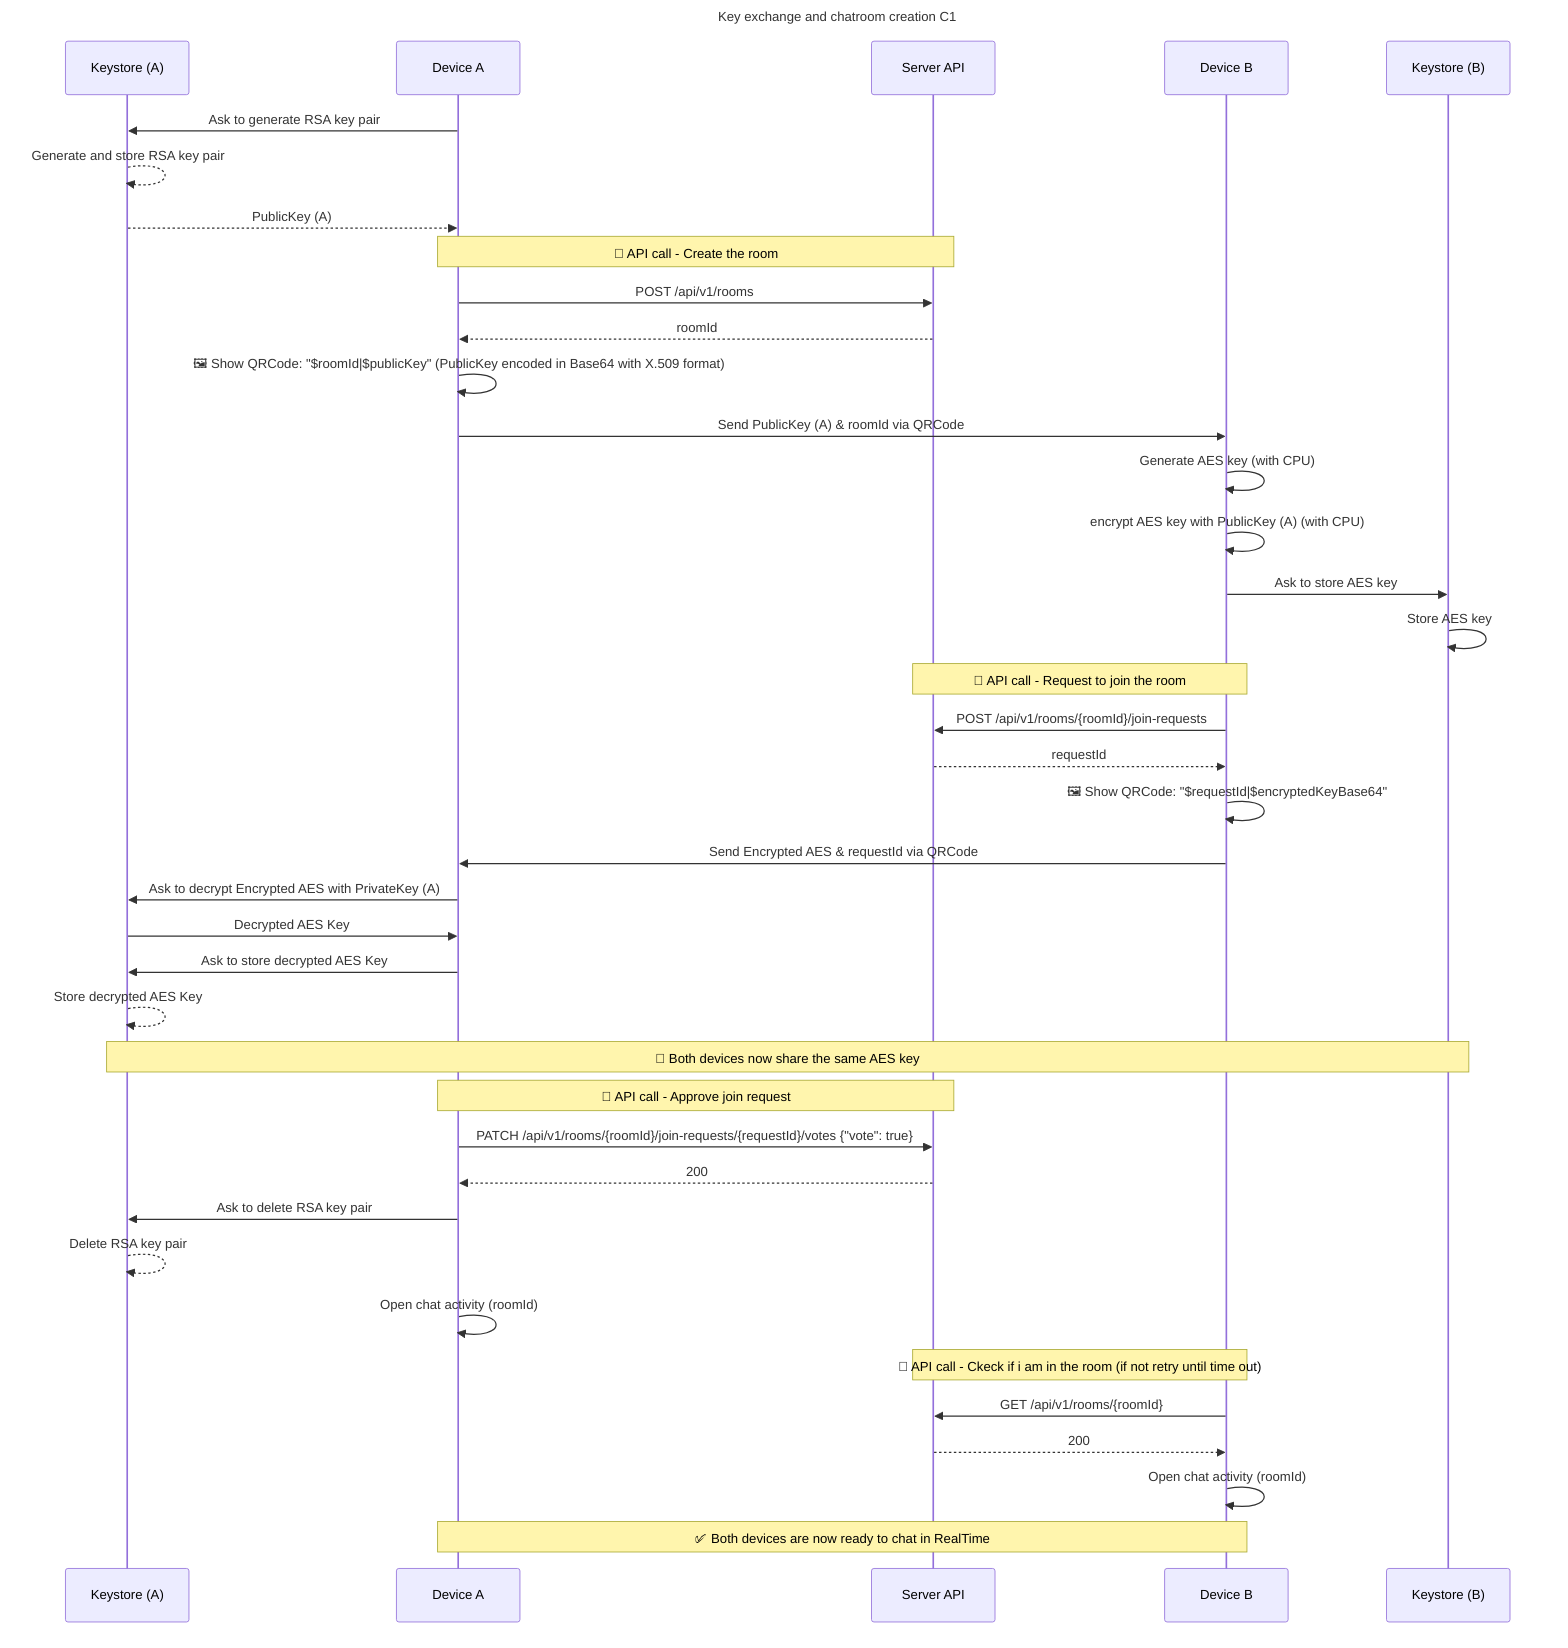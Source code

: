 sequenceDiagram
Title: Key exchange and chatroom creation C1
    participant KeystoreA as Keystore (A)
    participant A as Device A
    participant Server as Server API
    participant B as Device B
    participant KeystoreB as Keystore (B)


    A->>KeystoreA: Ask to generate RSA key pair
    KeystoreA-->>KeystoreA: Generate and store RSA key pair
    KeystoreA-->>A: PublicKey (A)

    

    Note over A, Server: 📡 API call - Create the room
    A->>Server: POST /api/v1/rooms
    Server-->>A: roomId

    A->>A: 🖼️ Show QRCode: "$roomId|$publicKey" (PublicKey encoded in Base64 with X.509 format)
    A->>B: Send PublicKey (A) & roomId via QRCode

    B->>B: Generate AES key (with CPU)
    B->>B: encrypt AES key with PublicKey (A) (with CPU)

    B->>KeystoreB: Ask to store AES key
    KeystoreB->>KeystoreB: Store AES key

    Note over B, Server: 📡 API call - Request to join the room

    B->>Server: POST /api/v1/rooms/{roomId}/join-requests
    Server-->>B: requestId



    B->>B: 🖼️ Show QRCode: "$requestId|$encryptedKeyBase64"

    B->>A: Send Encrypted AES & requestId via QRCode

    A->>KeystoreA: Ask to decrypt Encrypted AES with PrivateKey (A)
    KeystoreA->>A: Decrypted AES Key

    A->>KeystoreA: Ask to store decrypted AES Key
    KeystoreA-->>KeystoreA: Store decrypted AES Key

    Note over KeystoreA, KeystoreB: 🔐 Both devices now share the same AES key

    Note over A, Server: 📡 API call - Approve join request
    A->>Server: PATCH /api/v1/rooms/{roomId}/join-requests/{requestId}/votes    {"vote": true}
    Server-->>A: 200

    A->>KeystoreA: Ask to delete RSA key pair
    KeystoreA-->>KeystoreA: Delete RSA key pair

    A->>A: Open chat activity (roomId)

    Note over B, Server: 📡 API call - Ckeck if i am in the room (if not retry until time out)

    B->>Server: GET /api/v1/rooms/{roomId}
    Server-->>B: 200

    B->>B: Open chat activity (roomId)



    Note over A, B: ✅ Both devices are now ready to chat in RealTime